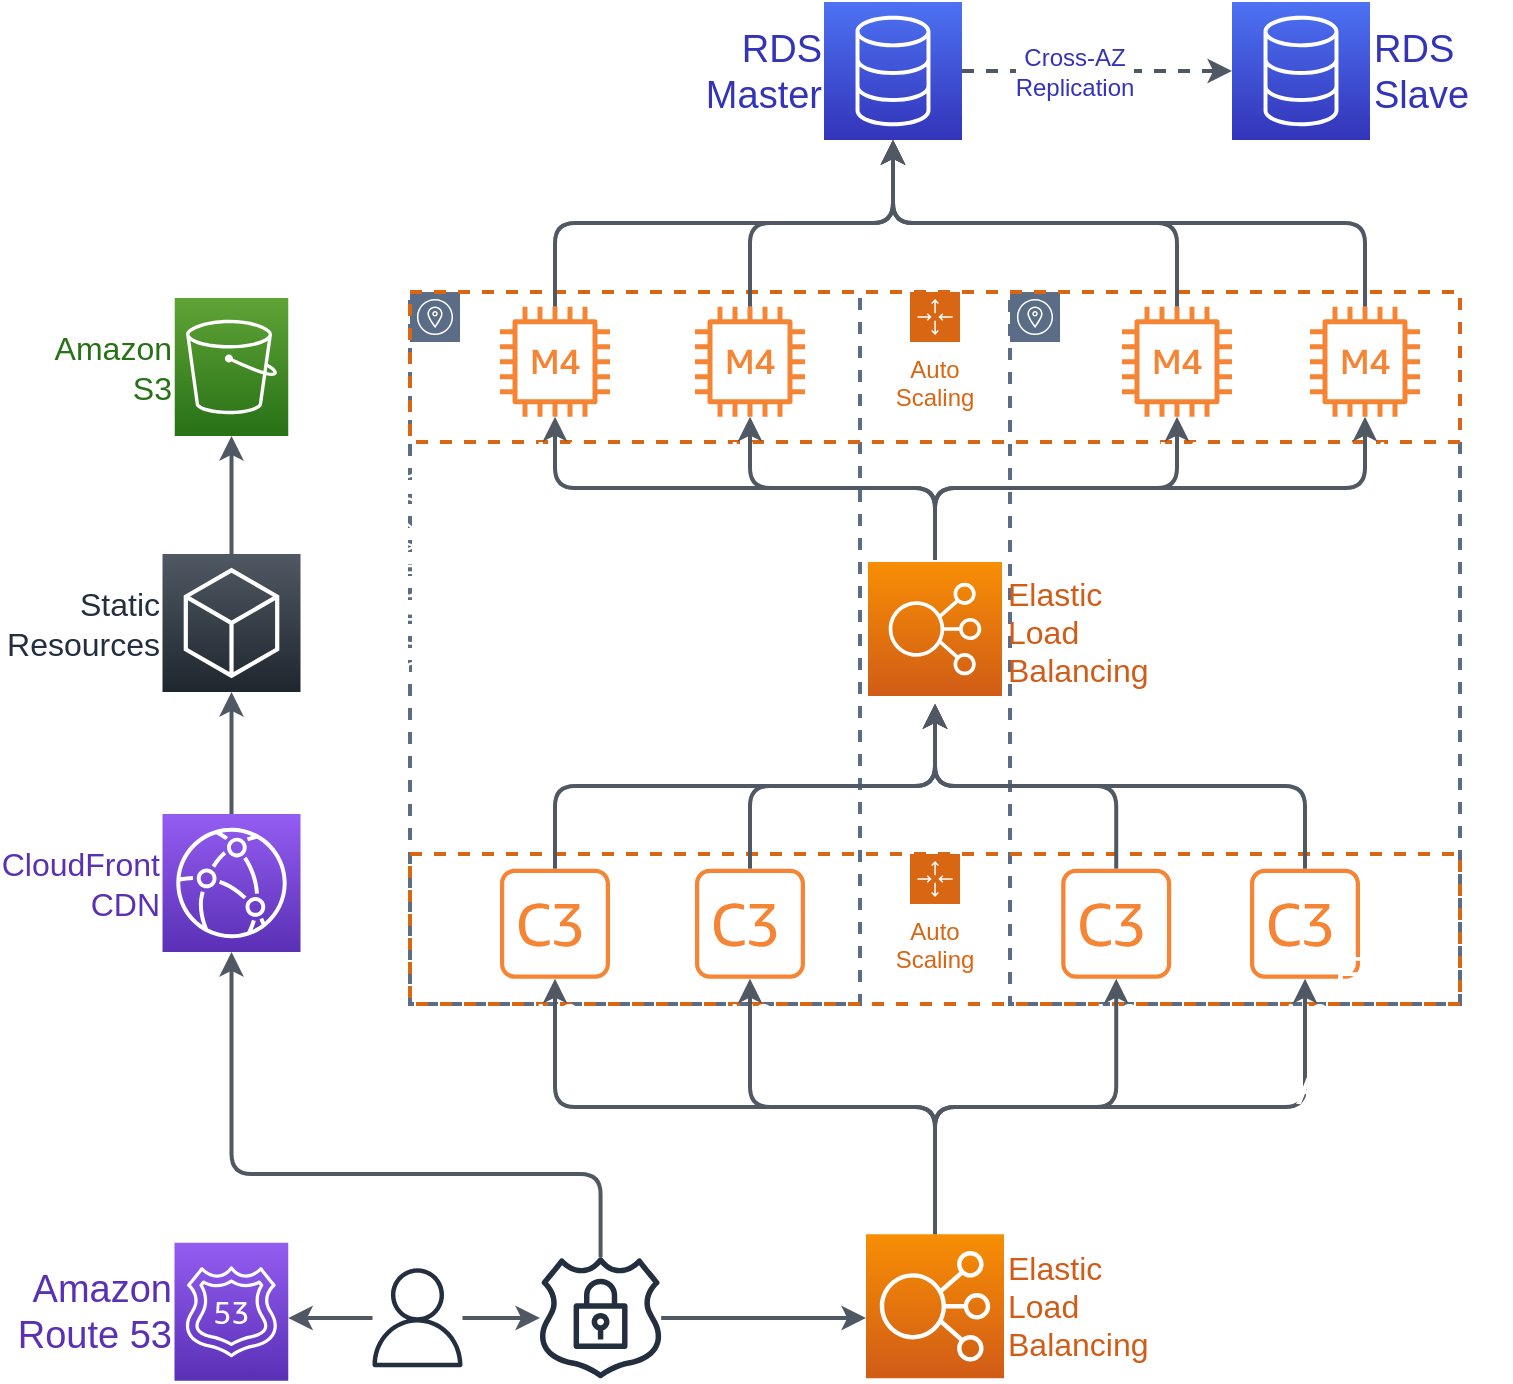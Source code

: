 <mxfile version="16.5.1" type="device"><diagram id="c_Iyv88jcu2kHrdMmoW1" name="Page-1"><mxGraphModel dx="1332" dy="983" grid="1" gridSize="10" guides="1" tooltips="1" connect="1" arrows="1" fold="1" page="1" pageScale="1" pageWidth="850" pageHeight="1100" math="0" shadow="0"><root><mxCell id="0"/><mxCell id="1" parent="0"/><mxCell id="2" value="" style="outlineConnect=0;gradientColor=none;html=1;whiteSpace=wrap;fontSize=12;fontStyle=0;shape=mxgraph.aws4.group;grIcon=mxgraph.aws4.group_availability_zone;strokeColor=#5A6C86;fillColor=none;verticalAlign=top;align=center;spacingLeft=30;fontColor=#5A6C86;dashed=1;fontFamily=Helvetica;strokeWidth=2;" parent="1" vertex="1"><mxGeometry x="525" y="319" width="225" height="356" as="geometry"/></mxCell><mxCell id="3" value="" style="outlineConnect=0;gradientColor=none;html=1;whiteSpace=wrap;fontSize=12;fontStyle=0;shape=mxgraph.aws4.group;grIcon=mxgraph.aws4.group_availability_zone;strokeColor=#5A6C86;fillColor=none;verticalAlign=top;align=center;spacingLeft=30;fontColor=#5A6C86;dashed=1;fontFamily=Helvetica;strokeWidth=2;" parent="1" vertex="1"><mxGeometry x="225" y="319" width="225" height="356" as="geometry"/></mxCell><mxCell id="4" value="Auto&lt;br&gt;Scaling" style="points=[[0,0],[0.25,0],[0.5,0],[0.75,0],[1,0],[1,0.25],[1,0.5],[1,0.75],[1,1],[0.75,1],[0.5,1],[0.25,1],[0,1],[0,0.75],[0,0.5],[0,0.25]];outlineConnect=0;gradientColor=none;html=1;whiteSpace=wrap;fontSize=12;fontStyle=0;shape=mxgraph.aws4.groupCenter;grIcon=mxgraph.aws4.group_auto_scaling_group;grStroke=1;strokeColor=#D86613;fillColor=none;verticalAlign=top;align=center;fontColor=#D86613;dashed=1;spacingTop=25;fontFamily=Helvetica;strokeWidth=2;" parent="1" vertex="1"><mxGeometry x="225" y="600" width="525" height="75" as="geometry"/></mxCell><mxCell id="5" value="Auto&lt;br&gt;Scaling" style="points=[[0,0],[0.25,0],[0.5,0],[0.75,0],[1,0],[1,0.25],[1,0.5],[1,0.75],[1,1],[0.75,1],[0.5,1],[0.25,1],[0,1],[0,0.75],[0,0.5],[0,0.25]];outlineConnect=0;gradientColor=none;html=1;whiteSpace=wrap;fontSize=12;fontStyle=0;shape=mxgraph.aws4.groupCenter;grIcon=mxgraph.aws4.group_auto_scaling_group;grStroke=1;strokeColor=#D86613;fillColor=none;verticalAlign=top;align=center;fontColor=#D86613;dashed=1;spacingTop=25;fontFamily=Helvetica;strokeWidth=2;" parent="1" vertex="1"><mxGeometry x="225" y="319" width="525" height="75" as="geometry"/></mxCell><mxCell id="7" style="edgeStyle=elbowEdgeStyle;rounded=1;orthogonalLoop=1;jettySize=auto;html=1;fontSize=19;fontColor=#505863;elbow=vertical;strokeWidth=2;strokeColor=#505863;" parent="1" source="8" target="51" edge="1"><mxGeometry relative="1" as="geometry"/></mxCell><mxCell id="8" value="M4" style="outlineConnect=0;fontColor=#FFFFFF;gradientColor=none;fillColor=#F58534;strokeColor=none;dashed=0;verticalLabelPosition=bottom;verticalAlign=top;align=center;html=1;fontSize=15;fontStyle=0;aspect=fixed;pointerEvents=1;shape=mxgraph.aws4.m4_instance;fontFamily=Helvetica;" parent="1" vertex="1"><mxGeometry x="270" y="325" width="55" height="57.75" as="geometry"/></mxCell><mxCell id="9" style="edgeStyle=elbowEdgeStyle;rounded=1;orthogonalLoop=1;jettySize=auto;html=1;fontSize=19;fontColor=#505863;elbow=vertical;strokeWidth=2;strokeColor=#505863;" parent="1" source="10" target="51" edge="1"><mxGeometry relative="1" as="geometry"/></mxCell><mxCell id="10" value="M4" style="outlineConnect=0;fontColor=#FFFFFF;gradientColor=none;fillColor=#F58534;strokeColor=none;dashed=0;verticalLabelPosition=bottom;verticalAlign=top;align=center;html=1;fontSize=15;fontStyle=0;aspect=fixed;pointerEvents=1;shape=mxgraph.aws4.m4_instance;fontFamily=Helvetica;" parent="1" vertex="1"><mxGeometry x="367.5" y="325" width="55" height="57.75" as="geometry"/></mxCell><mxCell id="11" style="edgeStyle=elbowEdgeStyle;rounded=1;orthogonalLoop=1;jettySize=auto;html=1;fontSize=19;fontColor=#505863;elbow=vertical;strokeWidth=2;strokeColor=#505863;" parent="1" source="12" target="51" edge="1"><mxGeometry relative="1" as="geometry"/></mxCell><mxCell id="12" value="M4" style="outlineConnect=0;fontColor=#FFFFFF;gradientColor=none;fillColor=#F58534;strokeColor=none;dashed=0;verticalLabelPosition=bottom;verticalAlign=top;align=center;html=1;fontSize=15;fontStyle=0;aspect=fixed;pointerEvents=1;shape=mxgraph.aws4.m4_instance;fontFamily=Helvetica;" parent="1" vertex="1"><mxGeometry x="581" y="325" width="55" height="57.75" as="geometry"/></mxCell><mxCell id="13" style="edgeStyle=elbowEdgeStyle;rounded=1;orthogonalLoop=1;jettySize=auto;html=1;fontSize=19;fontColor=#505863;elbow=vertical;strokeWidth=2;strokeColor=#505863;" parent="1" source="14" target="51" edge="1"><mxGeometry relative="1" as="geometry"/></mxCell><mxCell id="14" value="M4" style="outlineConnect=0;fontColor=#FFFFFF;gradientColor=none;fillColor=#F58534;strokeColor=none;dashed=0;verticalLabelPosition=bottom;verticalAlign=top;align=center;html=1;fontSize=15;fontStyle=0;aspect=fixed;pointerEvents=1;shape=mxgraph.aws4.m4_instance;fontFamily=Helvetica;" parent="1" vertex="1"><mxGeometry x="675" y="325" width="55" height="57.75" as="geometry"/></mxCell><mxCell id="15" style="edgeStyle=elbowEdgeStyle;rounded=1;orthogonalLoop=1;jettySize=auto;html=1;fontSize=19;fontColor=#505863;elbow=vertical;strokeWidth=2;strokeColor=#505863;" parent="1" source="19" target="14" edge="1"><mxGeometry relative="1" as="geometry"/></mxCell><mxCell id="16" style="edgeStyle=elbowEdgeStyle;rounded=1;orthogonalLoop=1;jettySize=auto;html=1;fontSize=19;fontColor=#505863;elbow=vertical;strokeWidth=2;strokeColor=#505863;" parent="1" source="19" target="12" edge="1"><mxGeometry relative="1" as="geometry"/></mxCell><mxCell id="17" style="edgeStyle=elbowEdgeStyle;rounded=1;orthogonalLoop=1;jettySize=auto;html=1;fontSize=19;fontColor=#505863;elbow=vertical;strokeWidth=2;strokeColor=#505863;" parent="1" source="19" target="10" edge="1"><mxGeometry relative="1" as="geometry"/></mxCell><mxCell id="18" style="edgeStyle=elbowEdgeStyle;rounded=1;orthogonalLoop=1;jettySize=auto;html=1;fontSize=19;fontColor=#505863;elbow=vertical;strokeWidth=2;strokeColor=#505863;" parent="1" source="19" target="8" edge="1"><mxGeometry relative="1" as="geometry"/></mxCell><mxCell id="19" value="Elastic Load Balancing" style="outlineConnect=0;fontColor=#D05C17;gradientColor=#F78E04;strokeColor=#ffffff;fillColor=#D05C17;dashed=0;verticalLabelPosition=middle;verticalAlign=middle;align=left;html=1;whiteSpace=wrap;fontSize=16;fontStyle=0;shape=mxgraph.aws4.productIcon;prIcon=mxgraph.aws4.elastic_load_balancing;fontFamily=Helvetica;gradientDirection=north;labelPosition=right;" parent="1" vertex="1"><mxGeometry x="453" y="453" width="69" height="72" as="geometry"/></mxCell><mxCell id="20" value="Amazon &lt;br style=&quot;font-size: 16px;&quot;&gt;S3" style="outlineConnect=0;fontColor=#277116;gradientColor=#60A337;gradientDirection=north;fillColor=#277116;strokeColor=#ffffff;dashed=0;verticalLabelPosition=middle;verticalAlign=middle;align=right;html=1;fontSize=16;fontStyle=0;aspect=fixed;shape=mxgraph.aws4.resourceIcon;resIcon=mxgraph.aws4.s3;fontFamily=Helvetica;labelPosition=left;" parent="1" vertex="1"><mxGeometry x="107.37" y="322" width="56.76" height="69" as="geometry"/></mxCell><mxCell id="21" style="edgeStyle=elbowEdgeStyle;rounded=1;orthogonalLoop=1;jettySize=auto;html=1;fontSize=19;fontColor=#505863;elbow=vertical;strokeWidth=2;strokeColor=#505863;" parent="1" source="22" target="19" edge="1"><mxGeometry relative="1" as="geometry"/></mxCell><mxCell id="22" value="M3&lt;br&gt;" style="outlineConnect=0;fontColor=#FFFFFF;gradientColor=none;fillColor=#F58534;strokeColor=none;dashed=0;verticalLabelPosition=bottom;verticalAlign=top;align=center;html=1;fontSize=15;fontStyle=0;aspect=fixed;pointerEvents=1;shape=mxgraph.aws4.optimized_instance;fontFamily=Helvetica;" parent="1" vertex="1"><mxGeometry x="270" y="606" width="55" height="57.75" as="geometry"/></mxCell><mxCell id="23" style="edgeStyle=elbowEdgeStyle;rounded=1;orthogonalLoop=1;jettySize=auto;html=1;fontSize=19;fontColor=#505863;elbow=vertical;strokeWidth=2;strokeColor=#505863;" parent="1" source="24" target="19" edge="1"><mxGeometry relative="1" as="geometry"/></mxCell><mxCell id="24" value="M3" style="outlineConnect=0;fontColor=#FFFFFF;gradientColor=none;fillColor=#F58534;strokeColor=none;dashed=0;verticalLabelPosition=bottom;verticalAlign=top;align=center;html=1;fontSize=15;fontStyle=0;aspect=fixed;pointerEvents=1;shape=mxgraph.aws4.optimized_instance;fontFamily=Helvetica;" parent="1" vertex="1"><mxGeometry x="367.5" y="606" width="55" height="57.75" as="geometry"/></mxCell><mxCell id="25" style="edgeStyle=elbowEdgeStyle;rounded=1;orthogonalLoop=1;jettySize=auto;html=1;fontSize=19;fontColor=#505863;elbow=vertical;strokeWidth=2;strokeColor=#505863;" parent="1" source="26" target="19" edge="1"><mxGeometry relative="1" as="geometry"/></mxCell><mxCell id="26" value="M3" style="outlineConnect=0;fontColor=#FFFFFF;gradientColor=none;fillColor=#F58534;strokeColor=none;dashed=0;verticalLabelPosition=bottom;verticalAlign=top;align=center;html=1;fontSize=15;fontStyle=0;aspect=fixed;pointerEvents=1;shape=mxgraph.aws4.optimized_instance;fontFamily=Helvetica;" parent="1" vertex="1"><mxGeometry x="550.61" y="606" width="55" height="57.75" as="geometry"/></mxCell><mxCell id="27" style="edgeStyle=elbowEdgeStyle;rounded=1;orthogonalLoop=1;jettySize=auto;html=1;fontSize=19;fontColor=#505863;elbow=vertical;strokeWidth=2;strokeColor=#505863;" parent="1" source="28" target="19" edge="1"><mxGeometry relative="1" as="geometry"/></mxCell><mxCell id="28" value="M3" style="outlineConnect=0;fontColor=#FFFFFF;gradientColor=none;fillColor=#F58534;strokeColor=none;dashed=0;verticalLabelPosition=bottom;verticalAlign=top;align=center;html=1;fontSize=15;fontStyle=0;aspect=fixed;pointerEvents=1;shape=mxgraph.aws4.optimized_instance;fontFamily=Helvetica;" parent="1" vertex="1"><mxGeometry x="645" y="606" width="55" height="57.75" as="geometry"/></mxCell><mxCell id="29" style="edgeStyle=elbowEdgeStyle;rounded=1;orthogonalLoop=1;jettySize=auto;html=1;fontSize=19;fontColor=#505863;elbow=vertical;strokeWidth=2;strokeColor=#505863;" parent="1" source="33" target="22" edge="1"><mxGeometry relative="1" as="geometry"/></mxCell><mxCell id="30" style="edgeStyle=elbowEdgeStyle;rounded=1;orthogonalLoop=1;jettySize=auto;html=1;fontSize=19;fontColor=#505863;elbow=vertical;strokeWidth=2;strokeColor=#505863;" parent="1" source="33" target="24" edge="1"><mxGeometry relative="1" as="geometry"/></mxCell><mxCell id="31" style="edgeStyle=elbowEdgeStyle;rounded=1;orthogonalLoop=1;jettySize=auto;html=1;fontSize=19;fontColor=#505863;elbow=vertical;strokeWidth=2;strokeColor=#505863;" parent="1" source="33" target="26" edge="1"><mxGeometry relative="1" as="geometry"/></mxCell><mxCell id="32" style="edgeStyle=elbowEdgeStyle;rounded=1;orthogonalLoop=1;jettySize=auto;html=1;fontSize=19;fontColor=#505863;elbow=vertical;strokeWidth=2;strokeColor=#505863;" parent="1" source="33" target="28" edge="1"><mxGeometry relative="1" as="geometry"/></mxCell><mxCell id="33" value="Elastic &lt;br style=&quot;font-size: 16px;&quot;&gt;Load &lt;br style=&quot;font-size: 16px;&quot;&gt;Balancing" style="outlineConnect=0;fontColor=#D05C17;gradientColor=#F78E04;gradientDirection=north;fillColor=#D05C17;strokeColor=#ffffff;dashed=0;verticalLabelPosition=middle;verticalAlign=middle;align=left;html=1;fontSize=16;fontStyle=0;aspect=fixed;shape=mxgraph.aws4.resourceIcon;resIcon=mxgraph.aws4.elastic_load_balancing;fontFamily=Helvetica;labelPosition=right;" parent="1" vertex="1"><mxGeometry x="453" y="790.14" width="69" height="72" as="geometry"/></mxCell><mxCell id="34" style="edgeStyle=elbowEdgeStyle;rounded=1;orthogonalLoop=1;jettySize=auto;html=1;fontSize=19;fontColor=#505863;elbow=vertical;strokeWidth=2;strokeColor=#505863;" parent="1" source="36" target="40" edge="1"><mxGeometry relative="1" as="geometry"/></mxCell><mxCell id="35" style="edgeStyle=elbowEdgeStyle;rounded=1;orthogonalLoop=1;jettySize=auto;html=1;fontSize=19;fontColor=#505863;elbow=vertical;strokeWidth=2;strokeColor=#505863;" parent="1" source="36" target="37" edge="1"><mxGeometry relative="1" as="geometry"/></mxCell><mxCell id="36" value="" style="outlineConnect=0;fontColor=#232F3E;gradientColor=none;fillColor=#232F3E;strokeColor=none;dashed=0;verticalLabelPosition=bottom;verticalAlign=top;align=center;html=1;fontSize=12;fontStyle=0;aspect=fixed;pointerEvents=1;shape=mxgraph.aws4.user;fontFamily=Helvetica;" parent="1" vertex="1"><mxGeometry x="206.25" y="800.36" width="45" height="63" as="geometry"/></mxCell><mxCell id="37" value="Amazon&lt;br style=&quot;font-size: 19px;&quot;&gt;Route 53" style="outlineConnect=0;fontColor=#5A30B5;gradientColor=#945DF2;gradientDirection=north;fillColor=#5A30B5;strokeColor=#ffffff;dashed=0;verticalLabelPosition=middle;verticalAlign=middle;align=right;html=1;fontSize=19;fontStyle=0;aspect=fixed;shape=mxgraph.aws4.resourceIcon;resIcon=mxgraph.aws4.route_53;fontFamily=Helvetica;labelPosition=left;" parent="1" vertex="1"><mxGeometry x="107.24" y="794.36" width="56.89" height="69" as="geometry"/></mxCell><mxCell id="38" style="edgeStyle=elbowEdgeStyle;rounded=1;orthogonalLoop=1;jettySize=auto;html=1;fontSize=19;fontColor=#505863;elbow=vertical;strokeWidth=2;strokeColor=#505863;" parent="1" source="40" target="48" edge="1"><mxGeometry relative="1" as="geometry"><Array as="points"><mxPoint x="230" y="760"/></Array></mxGeometry></mxCell><mxCell id="39" style="edgeStyle=elbowEdgeStyle;rounded=1;orthogonalLoop=1;jettySize=auto;html=1;fontSize=19;fontColor=#505863;elbow=vertical;strokeWidth=2;strokeColor=#505863;" parent="1" source="40" target="33" edge="1"><mxGeometry relative="1" as="geometry"/></mxCell><mxCell id="40" value="" style="outlineConnect=0;fontColor=#232F3E;gradientColor=none;fillColor=#232F3E;strokeColor=none;dashed=0;verticalLabelPosition=bottom;verticalAlign=top;align=center;html=1;fontSize=12;fontStyle=0;aspect=fixed;pointerEvents=1;shape=mxgraph.aws4.ssl_padlock;fontFamily=Helvetica;" parent="1" vertex="1"><mxGeometry x="290" y="801.57" width="60.57" height="60.57" as="geometry"/></mxCell><mxCell id="41" value="A" style="text;labelPosition=right;verticalLabelPosition=bottom;fontColor=#ffffff;fontSize=50;rotation=0;spacingLeft=10;html=1;" parent="1" vertex="1"><mxGeometry x="243.75" y="693.75" as="geometry"/></mxCell><mxCell id="42" value="Availability Zone" style="text;labelPosition=right;verticalLabelPosition=bottom;fontColor=#ffffff;fontSize=15;rotation=-90;spacingLeft=10;html=1;" parent="1" vertex="1"><mxGeometry x="206.25" y="525" as="geometry"/></mxCell><mxCell id="43" value="Availability Zone" style="text;labelPosition=right;verticalLabelPosition=bottom;fontColor=#ffffff;fontSize=15;rotation=-90;spacingLeft=10;html=1;" parent="1" vertex="1"><mxGeometry x="750" y="525" as="geometry"/></mxCell><mxCell id="44" value="EC2" style="text;labelPosition=right;verticalLabelPosition=bottom;fontColor=#ffffff;fontSize=25;rotation=0;spacingLeft=10;html=1;" parent="1" vertex="1"><mxGeometry x="675" y="637.5" as="geometry"/></mxCell><mxCell id="46" value="AZ" style="text;labelPosition=right;verticalLabelPosition=bottom;fontColor=#ffffff;fontSize=25;rotation=0;spacingLeft=10;html=1;" parent="1" vertex="1"><mxGeometry x="656.25" y="693.75" as="geometry"/></mxCell><mxCell id="47" style="rounded=1;orthogonalLoop=1;jettySize=auto;html=1;fontSize=19;fontColor=#505863;edgeStyle=elbowEdgeStyle;elbow=vertical;strokeWidth=2;strokeColor=#505863;" parent="1" source="48" target="54" edge="1"><mxGeometry relative="1" as="geometry"/></mxCell><mxCell id="48" value="CloudFront &lt;br style=&quot;font-size: 16px;&quot;&gt;CDN" style="outlineConnect=0;fontColor=#5A30B5;gradientColor=#945DF2;gradientDirection=north;fillColor=#5A30B5;strokeColor=#ffffff;dashed=0;verticalLabelPosition=middle;verticalAlign=middle;align=right;html=1;fontSize=16;fontStyle=0;aspect=fixed;shape=mxgraph.aws4.resourceIcon;resIcon=mxgraph.aws4.cloudfront;labelPosition=left;" parent="1" vertex="1"><mxGeometry x="101.25" y="580" width="69" height="69" as="geometry"/></mxCell><mxCell id="49" style="edgeStyle=none;rounded=1;orthogonalLoop=1;jettySize=auto;html=1;fontSize=19;fontColor=#505863;dashed=1;strokeWidth=2;strokeColor=#505863;" parent="1" source="51" target="52" edge="1"><mxGeometry relative="1" as="geometry"/></mxCell><mxCell id="50" value="Cross-AZ &lt;br style=&quot;font-size: 12px;&quot;&gt;Replication" style="text;html=1;align=center;verticalAlign=middle;resizable=0;points=[];labelBackgroundColor=#ffffff;fontSize=12;fontColor=#3334B9;" parent="49" vertex="1" connectable="0"><mxGeometry x="-0.174" relative="1" as="geometry"><mxPoint as="offset"/></mxGeometry></mxCell><mxCell id="51" value="&lt;font style=&quot;font-size: 19px&quot;&gt;RDS &lt;br&gt;Master&lt;/font&gt;" style="outlineConnect=0;fontColor=#3334B9;gradientColor=#4D72F3;gradientDirection=north;fillColor=#3334B9;strokeColor=#ffffff;dashed=0;verticalLabelPosition=middle;verticalAlign=middle;align=right;html=1;fontSize=12;fontStyle=0;aspect=fixed;shape=mxgraph.aws4.resourceIcon;resIcon=mxgraph.aws4.database;labelPosition=left;" parent="1" vertex="1"><mxGeometry x="432" y="174" width="69" height="69" as="geometry"/></mxCell><mxCell id="52" value="RDS &lt;br&gt;Slave" style="outlineConnect=0;fontColor=#3334B9;gradientColor=#4D72F3;gradientDirection=north;fillColor=#3334B9;strokeColor=#ffffff;dashed=0;verticalLabelPosition=middle;verticalAlign=middle;align=left;html=1;fontSize=19;fontStyle=0;aspect=fixed;shape=mxgraph.aws4.resourceIcon;resIcon=mxgraph.aws4.database;labelPosition=right;" parent="1" vertex="1"><mxGeometry x="636" y="174" width="69" height="69" as="geometry"/></mxCell><mxCell id="53" style="rounded=1;orthogonalLoop=1;jettySize=auto;html=1;fontSize=19;fontColor=#505863;edgeStyle=elbowEdgeStyle;elbow=vertical;strokeWidth=2;strokeColor=#505863;" parent="1" source="54" target="20" edge="1"><mxGeometry relative="1" as="geometry"/></mxCell><mxCell id="54" value="Static&lt;br style=&quot;font-size: 16px;&quot;&gt;Resources" style="gradientDirection=north;outlineConnect=0;fontColor=#232F3E;gradientColor=#505863;fillColor=#1E262E;strokeColor=#ffffff;dashed=0;verticalLabelPosition=middle;verticalAlign=middle;align=right;html=1;fontSize=16;fontStyle=0;aspect=fixed;shape=mxgraph.aws4.resourceIcon;resIcon=mxgraph.aws4.general;labelPosition=left;" parent="1" vertex="1"><mxGeometry x="101.25" y="450" width="69" height="69" as="geometry"/></mxCell></root></mxGraphModel></diagram></mxfile>